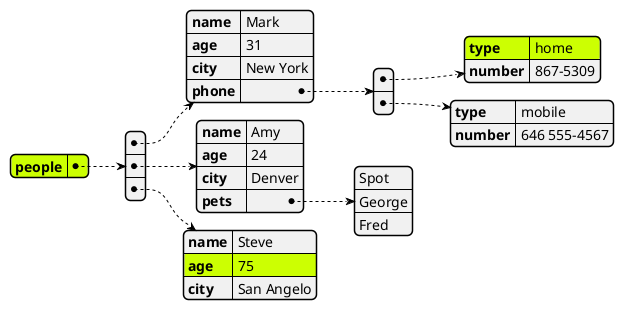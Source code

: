 @startjson Highlighting_JSON

#highlight "people"
#highlight "people" / "2" / "age"
#highlight "people" / "0" / "phone" / "0" / "type"

{
  "people" : [
      {
        "name" : "Mark", 
        "age" : 31, 
        "city" : "New York",
        "phone": [
          {
            "type": "home",
            "number": "867-5309"
          },
          {
            "type": "mobile",
            "number": "646 555-4567"
          }
        ]
      },
      {
        "name" : "Amy", 
        "age" : 24, 
        "city" : "Denver",
        "pets" : [ "Spot", "George", "Fred"]
      },
      {
        "name" : "Steve", 
        "age" : 75, 
        "city" : "San Angelo"
      }
    ]
}

@endjson